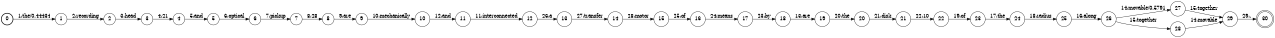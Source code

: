 digraph FST {
rankdir = LR;
size = "8.5,11";
label = "";
center = 1;
orientation = Portrait;
ranksep = "0.4";
nodesep = "0.25";
0 [label = "0", shape = circle, style = bold, fontsize = 14]
	0 -> 1 [label = "1:the/0.44434", fontsize = 14];
1 [label = "1", shape = circle, style = solid, fontsize = 14]
	1 -> 2 [label = "2:recording", fontsize = 14];
2 [label = "2", shape = circle, style = solid, fontsize = 14]
	2 -> 3 [label = "3:head", fontsize = 14];
3 [label = "3", shape = circle, style = solid, fontsize = 14]
	3 -> 4 [label = "4:21", fontsize = 14];
4 [label = "4", shape = circle, style = solid, fontsize = 14]
	4 -> 5 [label = "5:and", fontsize = 14];
5 [label = "5", shape = circle, style = solid, fontsize = 14]
	5 -> 6 [label = "6:optical", fontsize = 14];
6 [label = "6", shape = circle, style = solid, fontsize = 14]
	6 -> 7 [label = "7:pickup", fontsize = 14];
7 [label = "7", shape = circle, style = solid, fontsize = 14]
	7 -> 8 [label = "8:28", fontsize = 14];
8 [label = "8", shape = circle, style = solid, fontsize = 14]
	8 -> 9 [label = "9:are", fontsize = 14];
9 [label = "9", shape = circle, style = solid, fontsize = 14]
	9 -> 10 [label = "10:mechanically", fontsize = 14];
10 [label = "10", shape = circle, style = solid, fontsize = 14]
	10 -> 11 [label = "12:and", fontsize = 14];
11 [label = "11", shape = circle, style = solid, fontsize = 14]
	11 -> 12 [label = "11:interconnected", fontsize = 14];
12 [label = "12", shape = circle, style = solid, fontsize = 14]
	12 -> 13 [label = "26:a", fontsize = 14];
13 [label = "13", shape = circle, style = solid, fontsize = 14]
	13 -> 14 [label = "27:transfer", fontsize = 14];
14 [label = "14", shape = circle, style = solid, fontsize = 14]
	14 -> 15 [label = "28:motor", fontsize = 14];
15 [label = "15", shape = circle, style = solid, fontsize = 14]
	15 -> 16 [label = "25:of", fontsize = 14];
16 [label = "16", shape = circle, style = solid, fontsize = 14]
	16 -> 17 [label = "24:means", fontsize = 14];
17 [label = "17", shape = circle, style = solid, fontsize = 14]
	17 -> 18 [label = "23:by", fontsize = 14];
18 [label = "18", shape = circle, style = solid, fontsize = 14]
	18 -> 19 [label = "13:are", fontsize = 14];
19 [label = "19", shape = circle, style = solid, fontsize = 14]
	19 -> 20 [label = "20:the", fontsize = 14];
20 [label = "20", shape = circle, style = solid, fontsize = 14]
	20 -> 21 [label = "21:disk", fontsize = 14];
21 [label = "21", shape = circle, style = solid, fontsize = 14]
	21 -> 22 [label = "22:10", fontsize = 14];
22 [label = "22", shape = circle, style = solid, fontsize = 14]
	22 -> 23 [label = "19:of", fontsize = 14];
23 [label = "23", shape = circle, style = solid, fontsize = 14]
	23 -> 24 [label = "17:the", fontsize = 14];
24 [label = "24", shape = circle, style = solid, fontsize = 14]
	24 -> 25 [label = "18:radius", fontsize = 14];
25 [label = "25", shape = circle, style = solid, fontsize = 14]
	25 -> 26 [label = "16:along", fontsize = 14];
26 [label = "26", shape = circle, style = solid, fontsize = 14]
	26 -> 27 [label = "14:movable/0.5791", fontsize = 14];
	26 -> 28 [label = "15:together", fontsize = 14];
27 [label = "27", shape = circle, style = solid, fontsize = 14]
	27 -> 29 [label = "15:together", fontsize = 14];
28 [label = "28", shape = circle, style = solid, fontsize = 14]
	28 -> 29 [label = "14:movable", fontsize = 14];
29 [label = "29", shape = circle, style = solid, fontsize = 14]
	29 -> 30 [label = "29:.", fontsize = 14];
30 [label = "30", shape = doublecircle, style = solid, fontsize = 14]
}

